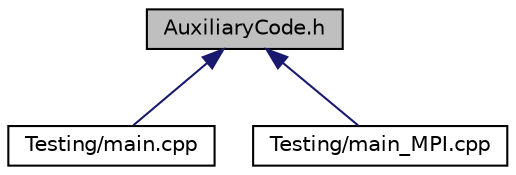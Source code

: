 digraph "AuxiliaryCode.h"
{
 // LATEX_PDF_SIZE
  edge [fontname="Helvetica",fontsize="10",labelfontname="Helvetica",labelfontsize="10"];
  node [fontname="Helvetica",fontsize="10",shape=record];
  Node1 [label="AuxiliaryCode.h",height=0.2,width=0.4,color="black", fillcolor="grey75", style="filled", fontcolor="black",tooltip=" "];
  Node1 -> Node2 [dir="back",color="midnightblue",fontsize="10",style="solid",fontname="Helvetica"];
  Node2 [label="Testing/main.cpp",height=0.2,width=0.4,color="black", fillcolor="white", style="filled",URL="$_testing_2main_8cpp.html",tooltip=" "];
  Node1 -> Node3 [dir="back",color="midnightblue",fontsize="10",style="solid",fontname="Helvetica"];
  Node3 [label="Testing/main_MPI.cpp",height=0.2,width=0.4,color="black", fillcolor="white", style="filled",URL="$main___m_p_i_8cpp.html",tooltip=" "];
}
